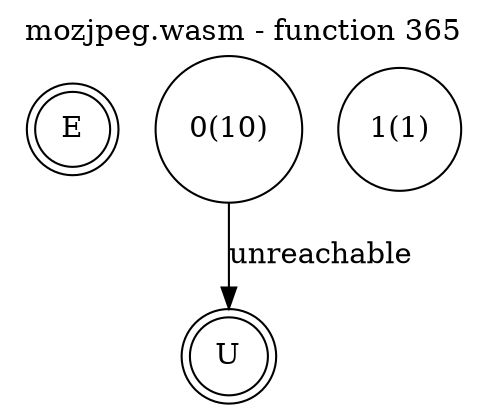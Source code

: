 digraph finite_state_machine {
    label = "mozjpeg.wasm - function 365"
    labelloc =  t
    labelfontsize = 16
    labelfontcolor = black
    labelfontname = "Helvetica"
    node [shape = doublecircle]; E U ;
node [shape=circle, fontcolor=black, style="", label="0(10)"]0
node [shape=circle, fontcolor=black, style="", label="1(1)"]1
node [shape=circle, fontcolor=black, style="", label="E"]E
node [shape=circle, fontcolor=black, style="", label="U"]U
    0 -> U[label="unreachable"];
}

